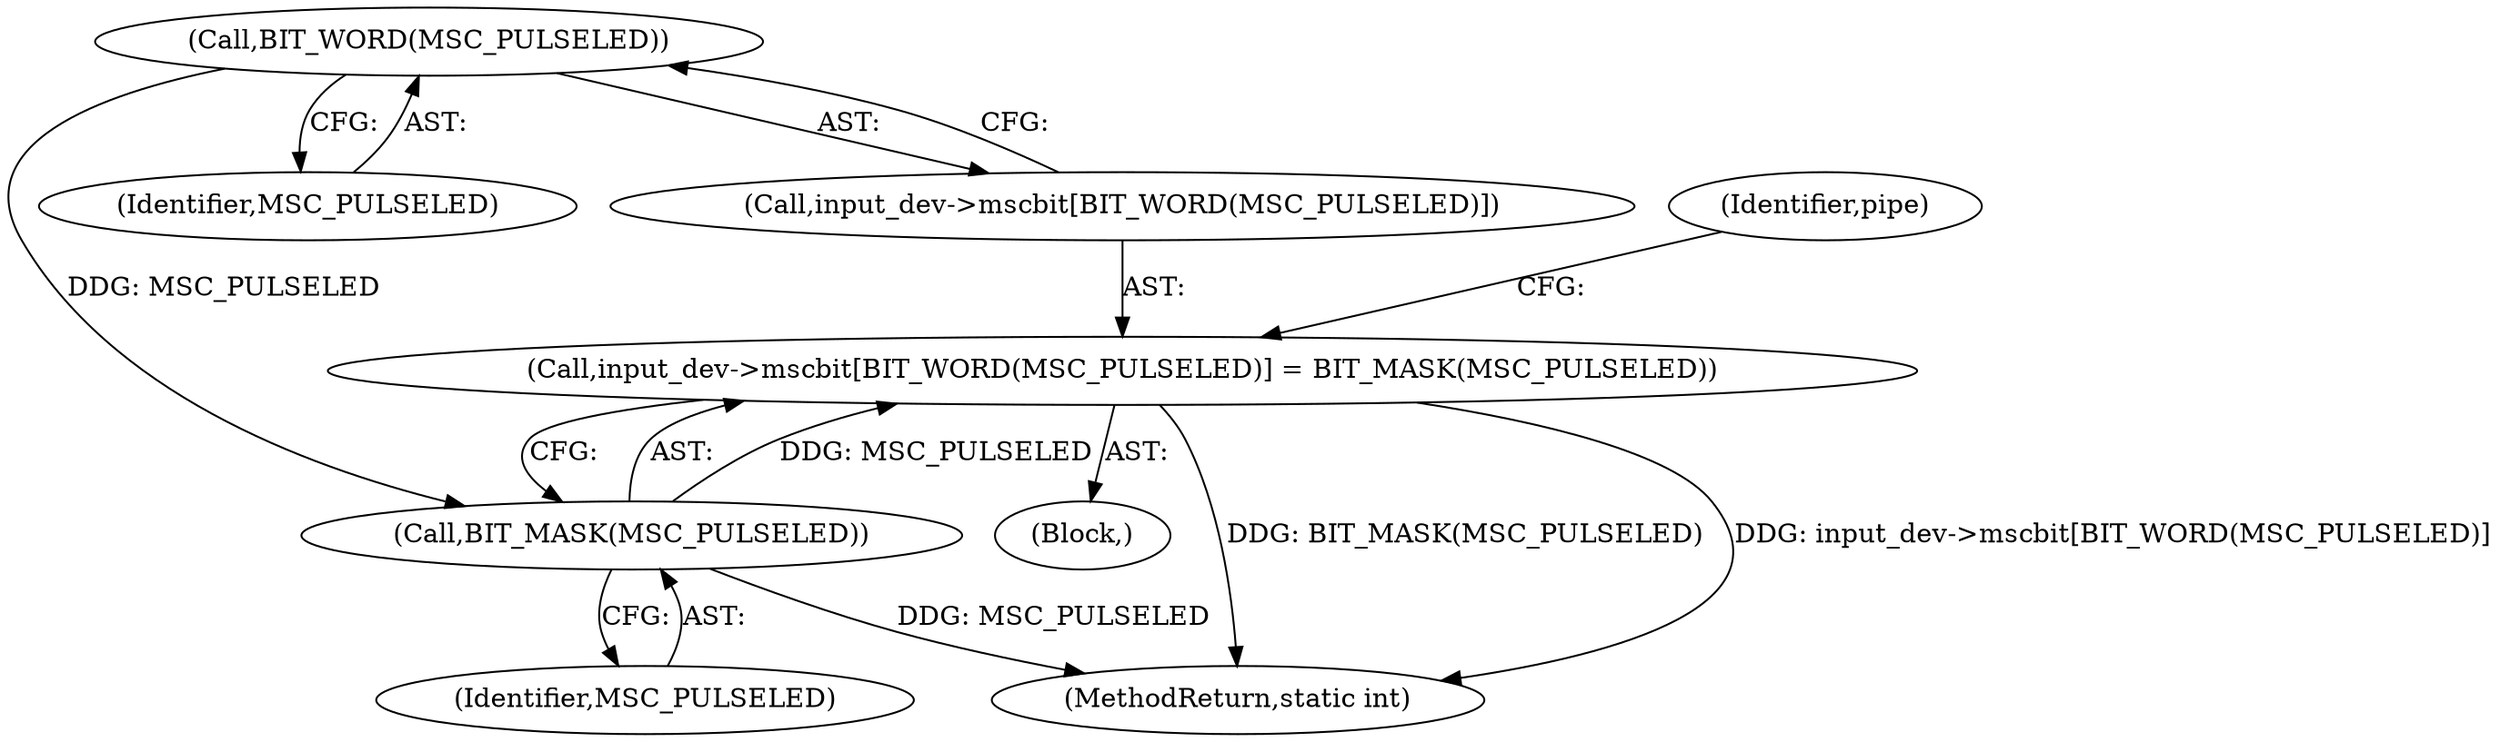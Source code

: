 digraph "0_linux_9c6ba456711687b794dcf285856fc14e2c76074f@array" {
"1000351" [label="(Call,input_dev->mscbit[BIT_WORD(MSC_PULSELED)] = BIT_MASK(MSC_PULSELED))"];
"1000358" [label="(Call,BIT_MASK(MSC_PULSELED))"];
"1000356" [label="(Call,BIT_WORD(MSC_PULSELED))"];
"1000107" [label="(Block,)"];
"1000359" [label="(Identifier,MSC_PULSELED)"];
"1000357" [label="(Identifier,MSC_PULSELED)"];
"1000487" [label="(MethodReturn,static int)"];
"1000352" [label="(Call,input_dev->mscbit[BIT_WORD(MSC_PULSELED)])"];
"1000351" [label="(Call,input_dev->mscbit[BIT_WORD(MSC_PULSELED)] = BIT_MASK(MSC_PULSELED))"];
"1000361" [label="(Identifier,pipe)"];
"1000356" [label="(Call,BIT_WORD(MSC_PULSELED))"];
"1000358" [label="(Call,BIT_MASK(MSC_PULSELED))"];
"1000351" -> "1000107"  [label="AST: "];
"1000351" -> "1000358"  [label="CFG: "];
"1000352" -> "1000351"  [label="AST: "];
"1000358" -> "1000351"  [label="AST: "];
"1000361" -> "1000351"  [label="CFG: "];
"1000351" -> "1000487"  [label="DDG: BIT_MASK(MSC_PULSELED)"];
"1000351" -> "1000487"  [label="DDG: input_dev->mscbit[BIT_WORD(MSC_PULSELED)]"];
"1000358" -> "1000351"  [label="DDG: MSC_PULSELED"];
"1000358" -> "1000359"  [label="CFG: "];
"1000359" -> "1000358"  [label="AST: "];
"1000358" -> "1000487"  [label="DDG: MSC_PULSELED"];
"1000356" -> "1000358"  [label="DDG: MSC_PULSELED"];
"1000356" -> "1000352"  [label="AST: "];
"1000356" -> "1000357"  [label="CFG: "];
"1000357" -> "1000356"  [label="AST: "];
"1000352" -> "1000356"  [label="CFG: "];
}
